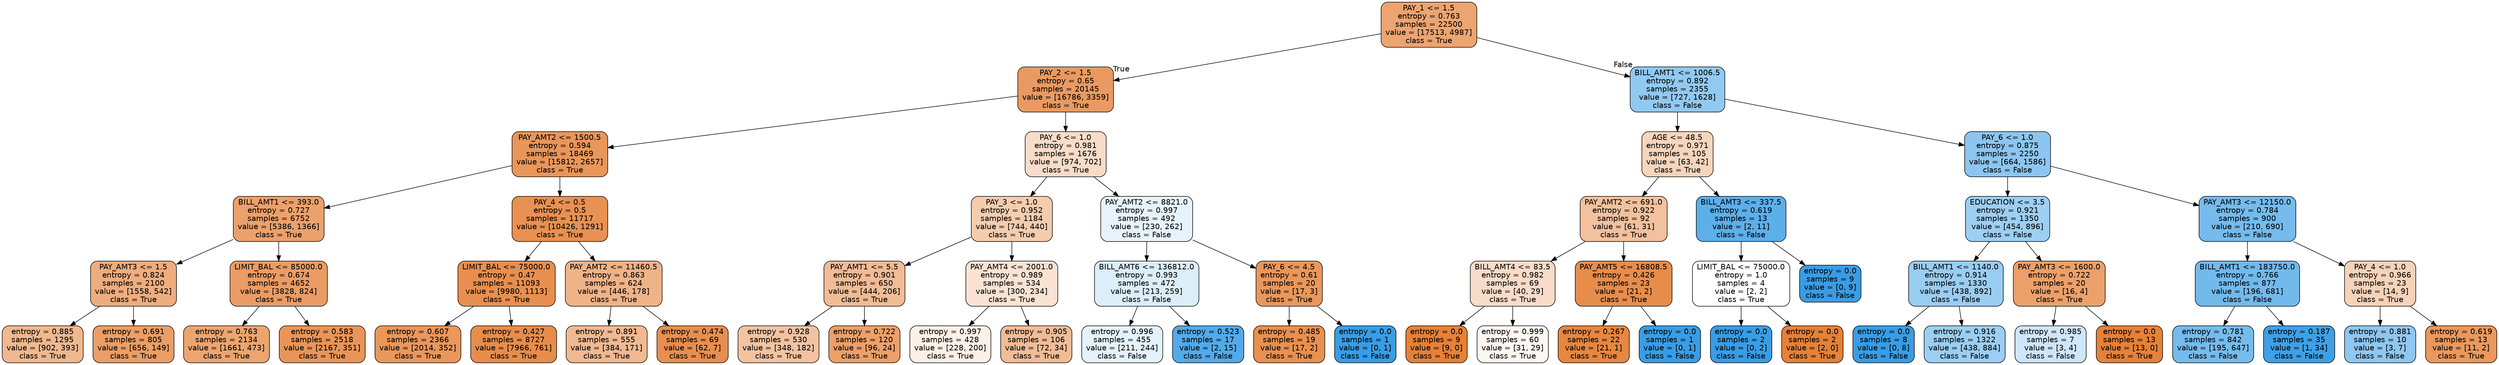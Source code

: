 digraph Tree {
node [shape=box, style="filled, rounded", color="black", fontname=helvetica] ;
edge [fontname=helvetica] ;
0 [label="PAY_1 <= 1.5\nentropy = 0.763\nsamples = 22500\nvalue = [17513, 4987]\nclass = True", fillcolor="#eca571"] ;
1 [label="PAY_2 <= 1.5\nentropy = 0.65\nsamples = 20145\nvalue = [16786, 3359]\nclass = True", fillcolor="#ea9a61"] ;
0 -> 1 [labeldistance=2.5, labelangle=45, headlabel="True"] ;
2 [label="PAY_AMT2 <= 1500.5\nentropy = 0.594\nsamples = 18469\nvalue = [15812, 2657]\nclass = True", fillcolor="#e9965a"] ;
1 -> 2 ;
3 [label="BILL_AMT1 <= 393.0\nentropy = 0.727\nsamples = 6752\nvalue = [5386, 1366]\nclass = True", fillcolor="#eca16b"] ;
2 -> 3 ;
4 [label="PAY_AMT3 <= 1.5\nentropy = 0.824\nsamples = 2100\nvalue = [1558, 542]\nclass = True", fillcolor="#eead7e"] ;
3 -> 4 ;
5 [label="entropy = 0.885\nsamples = 1295\nvalue = [902, 393]\nclass = True", fillcolor="#f0b88f"] ;
4 -> 5 ;
6 [label="entropy = 0.691\nsamples = 805\nvalue = [656, 149]\nclass = True", fillcolor="#eb9e66"] ;
4 -> 6 ;
7 [label="LIMIT_BAL <= 85000.0\nentropy = 0.674\nsamples = 4652\nvalue = [3828, 824]\nclass = True", fillcolor="#eb9c64"] ;
3 -> 7 ;
8 [label="entropy = 0.763\nsamples = 2134\nvalue = [1661, 473]\nclass = True", fillcolor="#eca571"] ;
7 -> 8 ;
9 [label="entropy = 0.583\nsamples = 2518\nvalue = [2167, 351]\nclass = True", fillcolor="#e99559"] ;
7 -> 9 ;
10 [label="PAY_4 <= 0.5\nentropy = 0.5\nsamples = 11717\nvalue = [10426, 1291]\nclass = True", fillcolor="#e89152"] ;
2 -> 10 ;
11 [label="LIMIT_BAL <= 75000.0\nentropy = 0.47\nsamples = 11093\nvalue = [9980, 1113]\nclass = True", fillcolor="#e88f4f"] ;
10 -> 11 ;
12 [label="entropy = 0.607\nsamples = 2366\nvalue = [2014, 352]\nclass = True", fillcolor="#ea975c"] ;
11 -> 12 ;
13 [label="entropy = 0.427\nsamples = 8727\nvalue = [7966, 761]\nclass = True", fillcolor="#e78d4c"] ;
11 -> 13 ;
14 [label="PAY_AMT2 <= 11460.5\nentropy = 0.863\nsamples = 624\nvalue = [446, 178]\nclass = True", fillcolor="#efb388"] ;
10 -> 14 ;
15 [label="entropy = 0.891\nsamples = 555\nvalue = [384, 171]\nclass = True", fillcolor="#f1b991"] ;
14 -> 15 ;
16 [label="entropy = 0.474\nsamples = 69\nvalue = [62, 7]\nclass = True", fillcolor="#e88f4f"] ;
14 -> 16 ;
17 [label="PAY_6 <= 1.0\nentropy = 0.981\nsamples = 1676\nvalue = [974, 702]\nclass = True", fillcolor="#f8dcc8"] ;
1 -> 17 ;
18 [label="PAY_3 <= 1.0\nentropy = 0.952\nsamples = 1184\nvalue = [744, 440]\nclass = True", fillcolor="#f4ccae"] ;
17 -> 18 ;
19 [label="PAY_AMT1 <= 5.5\nentropy = 0.901\nsamples = 650\nvalue = [444, 206]\nclass = True", fillcolor="#f1bb95"] ;
18 -> 19 ;
20 [label="entropy = 0.928\nsamples = 530\nvalue = [348, 182]\nclass = True", fillcolor="#f3c3a1"] ;
19 -> 20 ;
21 [label="entropy = 0.722\nsamples = 120\nvalue = [96, 24]\nclass = True", fillcolor="#eca06a"] ;
19 -> 21 ;
22 [label="PAY_AMT4 <= 2001.0\nentropy = 0.989\nsamples = 534\nvalue = [300, 234]\nclass = True", fillcolor="#f9e3d3"] ;
18 -> 22 ;
23 [label="entropy = 0.997\nsamples = 428\nvalue = [228, 200]\nclass = True", fillcolor="#fcf0e7"] ;
22 -> 23 ;
24 [label="entropy = 0.905\nsamples = 106\nvalue = [72, 34]\nclass = True", fillcolor="#f1bc96"] ;
22 -> 24 ;
25 [label="PAY_AMT2 <= 8821.0\nentropy = 0.997\nsamples = 492\nvalue = [230, 262]\nclass = False", fillcolor="#e7f3fc"] ;
17 -> 25 ;
26 [label="BILL_AMT6 <= 136812.0\nentropy = 0.993\nsamples = 472\nvalue = [213, 259]\nclass = False", fillcolor="#dceefa"] ;
25 -> 26 ;
27 [label="entropy = 0.996\nsamples = 455\nvalue = [211, 244]\nclass = False", fillcolor="#e4f2fb"] ;
26 -> 27 ;
28 [label="entropy = 0.523\nsamples = 17\nvalue = [2, 15]\nclass = False", fillcolor="#53aae8"] ;
26 -> 28 ;
29 [label="PAY_6 <= 4.5\nentropy = 0.61\nsamples = 20\nvalue = [17, 3]\nclass = True", fillcolor="#ea975c"] ;
25 -> 29 ;
30 [label="entropy = 0.485\nsamples = 19\nvalue = [17, 2]\nclass = True", fillcolor="#e89050"] ;
29 -> 30 ;
31 [label="entropy = 0.0\nsamples = 1\nvalue = [0, 1]\nclass = False", fillcolor="#399de5"] ;
29 -> 31 ;
32 [label="BILL_AMT1 <= 1006.5\nentropy = 0.892\nsamples = 2355\nvalue = [727, 1628]\nclass = False", fillcolor="#91c9f1"] ;
0 -> 32 [labeldistance=2.5, labelangle=-45, headlabel="False"] ;
33 [label="AGE <= 48.5\nentropy = 0.971\nsamples = 105\nvalue = [63, 42]\nclass = True", fillcolor="#f6d5bd"] ;
32 -> 33 ;
34 [label="PAY_AMT2 <= 691.0\nentropy = 0.922\nsamples = 92\nvalue = [61, 31]\nclass = True", fillcolor="#f2c19e"] ;
33 -> 34 ;
35 [label="BILL_AMT4 <= 83.5\nentropy = 0.982\nsamples = 69\nvalue = [40, 29]\nclass = True", fillcolor="#f8dcc9"] ;
34 -> 35 ;
36 [label="entropy = 0.0\nsamples = 9\nvalue = [9, 0]\nclass = True", fillcolor="#e58139"] ;
35 -> 36 ;
37 [label="entropy = 0.999\nsamples = 60\nvalue = [31, 29]\nclass = True", fillcolor="#fdf7f2"] ;
35 -> 37 ;
38 [label="PAY_AMT5 <= 16808.5\nentropy = 0.426\nsamples = 23\nvalue = [21, 2]\nclass = True", fillcolor="#e78d4c"] ;
34 -> 38 ;
39 [label="entropy = 0.267\nsamples = 22\nvalue = [21, 1]\nclass = True", fillcolor="#e68742"] ;
38 -> 39 ;
40 [label="entropy = 0.0\nsamples = 1\nvalue = [0, 1]\nclass = False", fillcolor="#399de5"] ;
38 -> 40 ;
41 [label="BILL_AMT3 <= 337.5\nentropy = 0.619\nsamples = 13\nvalue = [2, 11]\nclass = False", fillcolor="#5dafea"] ;
33 -> 41 ;
42 [label="LIMIT_BAL <= 75000.0\nentropy = 1.0\nsamples = 4\nvalue = [2, 2]\nclass = True", fillcolor="#ffffff"] ;
41 -> 42 ;
43 [label="entropy = 0.0\nsamples = 2\nvalue = [0, 2]\nclass = False", fillcolor="#399de5"] ;
42 -> 43 ;
44 [label="entropy = 0.0\nsamples = 2\nvalue = [2, 0]\nclass = True", fillcolor="#e58139"] ;
42 -> 44 ;
45 [label="entropy = 0.0\nsamples = 9\nvalue = [0, 9]\nclass = False", fillcolor="#399de5"] ;
41 -> 45 ;
46 [label="PAY_6 <= 1.0\nentropy = 0.875\nsamples = 2250\nvalue = [664, 1586]\nclass = False", fillcolor="#8cc6f0"] ;
32 -> 46 ;
47 [label="EDUCATION <= 3.5\nentropy = 0.921\nsamples = 1350\nvalue = [454, 896]\nclass = False", fillcolor="#9dcff2"] ;
46 -> 47 ;
48 [label="BILL_AMT1 <= 1140.0\nentropy = 0.914\nsamples = 1330\nvalue = [438, 892]\nclass = False", fillcolor="#9acdf2"] ;
47 -> 48 ;
49 [label="entropy = 0.0\nsamples = 8\nvalue = [0, 8]\nclass = False", fillcolor="#399de5"] ;
48 -> 49 ;
50 [label="entropy = 0.916\nsamples = 1322\nvalue = [438, 884]\nclass = False", fillcolor="#9bcef2"] ;
48 -> 50 ;
51 [label="PAY_AMT3 <= 1600.0\nentropy = 0.722\nsamples = 20\nvalue = [16, 4]\nclass = True", fillcolor="#eca06a"] ;
47 -> 51 ;
52 [label="entropy = 0.985\nsamples = 7\nvalue = [3, 4]\nclass = False", fillcolor="#cee6f8"] ;
51 -> 52 ;
53 [label="entropy = 0.0\nsamples = 13\nvalue = [13, 0]\nclass = True", fillcolor="#e58139"] ;
51 -> 53 ;
54 [label="PAY_AMT3 <= 12150.0\nentropy = 0.784\nsamples = 900\nvalue = [210, 690]\nclass = False", fillcolor="#75bbed"] ;
46 -> 54 ;
55 [label="BILL_AMT1 <= 183750.0\nentropy = 0.766\nsamples = 877\nvalue = [196, 681]\nclass = False", fillcolor="#72b9ec"] ;
54 -> 55 ;
56 [label="entropy = 0.781\nsamples = 842\nvalue = [195, 647]\nclass = False", fillcolor="#75bbed"] ;
55 -> 56 ;
57 [label="entropy = 0.187\nsamples = 35\nvalue = [1, 34]\nclass = False", fillcolor="#3fa0e6"] ;
55 -> 57 ;
58 [label="PAY_4 <= 1.0\nentropy = 0.966\nsamples = 23\nvalue = [14, 9]\nclass = True", fillcolor="#f6d2b8"] ;
54 -> 58 ;
59 [label="entropy = 0.881\nsamples = 10\nvalue = [3, 7]\nclass = False", fillcolor="#8ec7f0"] ;
58 -> 59 ;
60 [label="entropy = 0.619\nsamples = 13\nvalue = [11, 2]\nclass = True", fillcolor="#ea985d"] ;
58 -> 60 ;
}